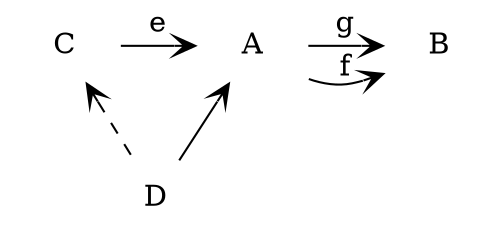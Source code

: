digraph {
  rankdir=TB;
  node[shape=plaintext];
  edge[arrowhead=vee, arrowtail=vee];
  C -> A [label=e];
  D -> A [label=""];
  C -> D [label="", style=dashed, dir=back];
  A -> B [label=f];
  A -> B [label=g];
  {rank=same; C,A,B};
}
